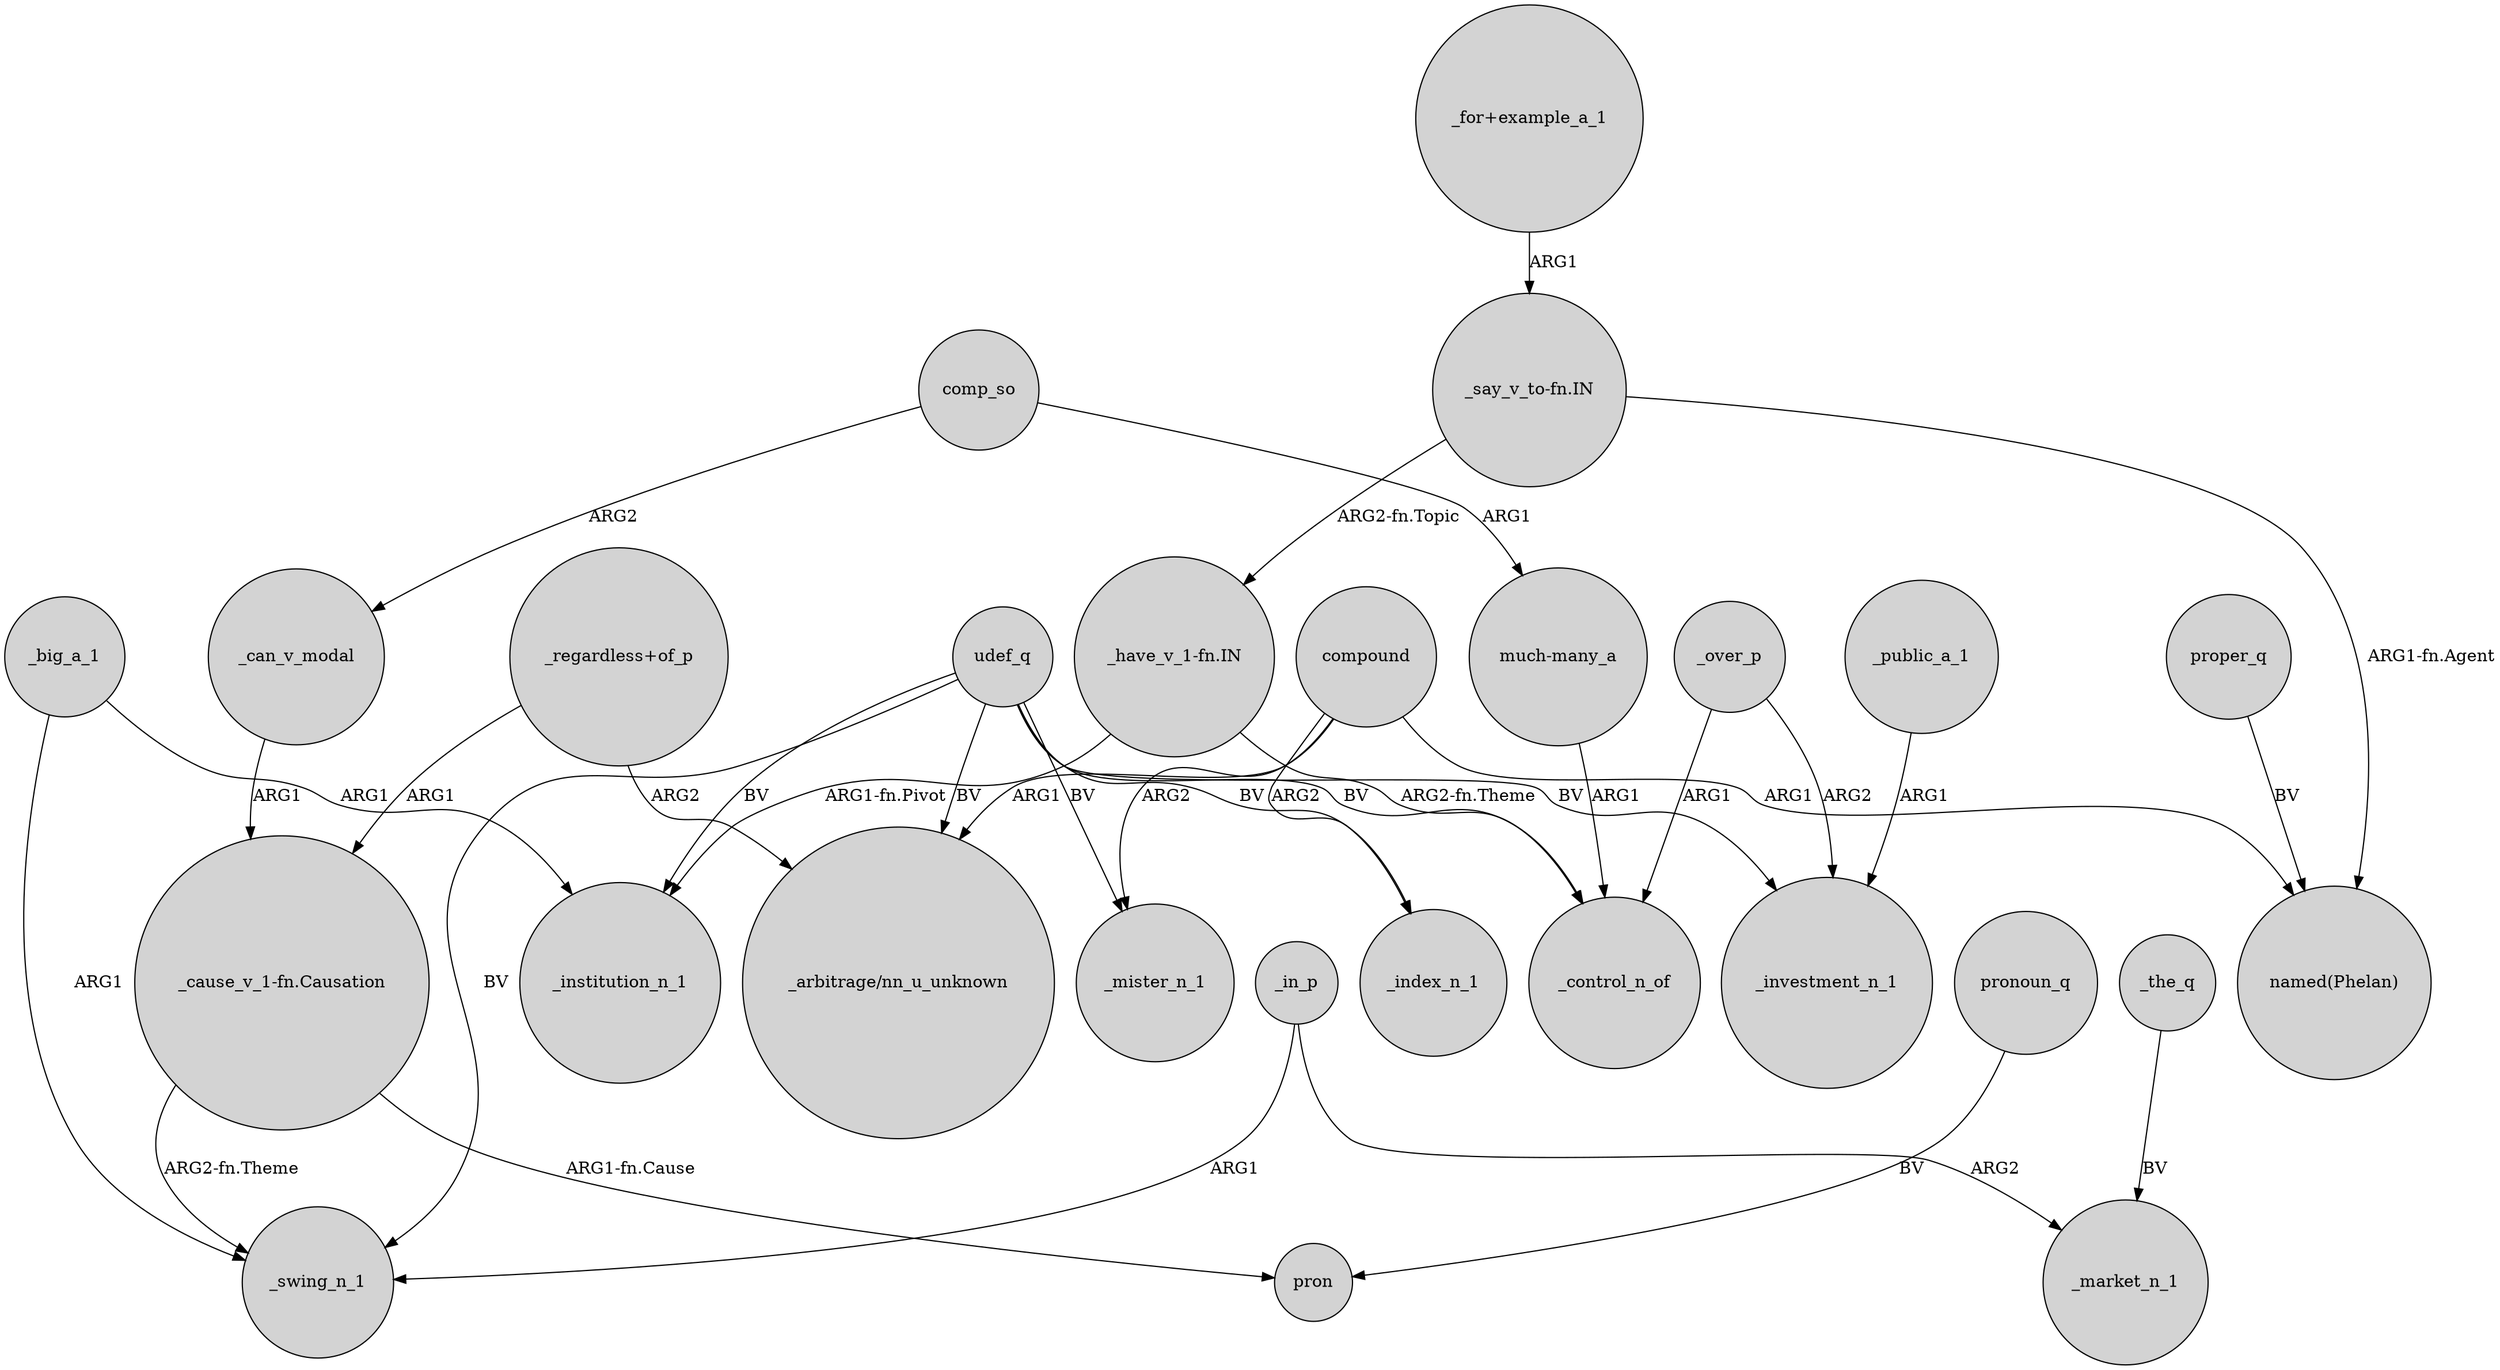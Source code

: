 digraph {
	node [shape=circle style=filled]
	"_have_v_1-fn.IN" -> _institution_n_1 [label="ARG1-fn.Pivot"]
	compound -> _index_n_1 [label=ARG2]
	"_cause_v_1-fn.Causation" -> _swing_n_1 [label="ARG2-fn.Theme"]
	"_regardless+of_p" -> "_arbitrage/nn_u_unknown" [label=ARG2]
	udef_q -> _control_n_of [label=BV]
	compound -> _mister_n_1 [label=ARG2]
	"_regardless+of_p" -> "_cause_v_1-fn.Causation" [label=ARG1]
	udef_q -> _mister_n_1 [label=BV]
	_over_p -> _control_n_of [label=ARG1]
	_public_a_1 -> _investment_n_1 [label=ARG1]
	udef_q -> _index_n_1 [label=BV]
	udef_q -> _institution_n_1 [label=BV]
	_over_p -> _investment_n_1 [label=ARG2]
	_in_p -> _swing_n_1 [label=ARG1]
	pronoun_q -> pron [label=BV]
	udef_q -> _swing_n_1 [label=BV]
	"_have_v_1-fn.IN" -> _control_n_of [label="ARG2-fn.Theme"]
	"much-many_a" -> _control_n_of [label=ARG1]
	udef_q -> "_arbitrage/nn_u_unknown" [label=BV]
	"_cause_v_1-fn.Causation" -> pron [label="ARG1-fn.Cause"]
	_big_a_1 -> _institution_n_1 [label=ARG1]
	compound -> "_arbitrage/nn_u_unknown" [label=ARG1]
	compound -> "named(Phelan)" [label=ARG1]
	"_say_v_to-fn.IN" -> "_have_v_1-fn.IN" [label="ARG2-fn.Topic"]
	"_for+example_a_1" -> "_say_v_to-fn.IN" [label=ARG1]
	udef_q -> _investment_n_1 [label=BV]
	_in_p -> _market_n_1 [label=ARG2]
	proper_q -> "named(Phelan)" [label=BV]
	comp_so -> _can_v_modal [label=ARG2]
	comp_so -> "much-many_a" [label=ARG1]
	_can_v_modal -> "_cause_v_1-fn.Causation" [label=ARG1]
	_the_q -> _market_n_1 [label=BV]
	_big_a_1 -> _swing_n_1 [label=ARG1]
	"_say_v_to-fn.IN" -> "named(Phelan)" [label="ARG1-fn.Agent"]
}
